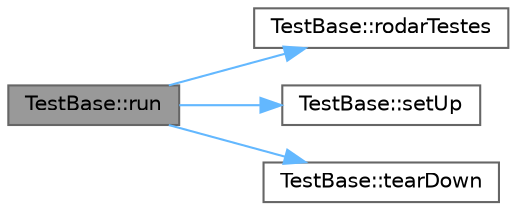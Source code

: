 digraph "TestBase::run"
{
 // LATEX_PDF_SIZE
  bgcolor="transparent";
  edge [fontname=Helvetica,fontsize=10,labelfontname=Helvetica,labelfontsize=10];
  node [fontname=Helvetica,fontsize=10,shape=box,height=0.2,width=0.4];
  rankdir="LR";
  Node1 [id="Node000001",label="TestBase::run",height=0.2,width=0.4,color="gray40", fillcolor="grey60", style="filled", fontcolor="black",tooltip=" "];
  Node1 -> Node2 [id="edge1_Node000001_Node000002",color="steelblue1",style="solid",tooltip=" "];
  Node2 [id="Node000002",label="TestBase::rodarTestes",height=0.2,width=0.4,color="grey40", fillcolor="white", style="filled",URL="$classTestBase.html#afc884ec2dbd9ae898773530f5091d648",tooltip=" "];
  Node1 -> Node3 [id="edge2_Node000001_Node000003",color="steelblue1",style="solid",tooltip=" "];
  Node3 [id="Node000003",label="TestBase::setUp",height=0.2,width=0.4,color="grey40", fillcolor="white", style="filled",URL="$classTestBase.html#a83a3b0158e08b069cddab46236b5044c",tooltip=" "];
  Node1 -> Node4 [id="edge3_Node000001_Node000004",color="steelblue1",style="solid",tooltip=" "];
  Node4 [id="Node000004",label="TestBase::tearDown",height=0.2,width=0.4,color="grey40", fillcolor="white", style="filled",URL="$classTestBase.html#ac4f99b26f4cfbb97d5164de53d856b77",tooltip=" "];
}
